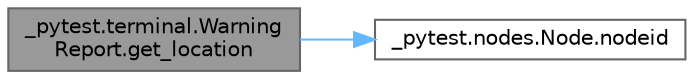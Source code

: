 digraph "_pytest.terminal.WarningReport.get_location"
{
 // LATEX_PDF_SIZE
  bgcolor="transparent";
  edge [fontname=Helvetica,fontsize=10,labelfontname=Helvetica,labelfontsize=10];
  node [fontname=Helvetica,fontsize=10,shape=box,height=0.2,width=0.4];
  rankdir="LR";
  Node1 [id="Node000001",label="_pytest.terminal.Warning\lReport.get_location",height=0.2,width=0.4,color="gray40", fillcolor="grey60", style="filled", fontcolor="black",tooltip=" "];
  Node1 -> Node2 [id="edge1_Node000001_Node000002",color="steelblue1",style="solid",tooltip=" "];
  Node2 [id="Node000002",label="_pytest.nodes.Node.nodeid",height=0.2,width=0.4,color="grey40", fillcolor="white", style="filled",URL="$class__pytest_1_1nodes_1_1_node.html#ad1ae8dbd41936128d4d9b2a54012a940",tooltip=" "];
}
